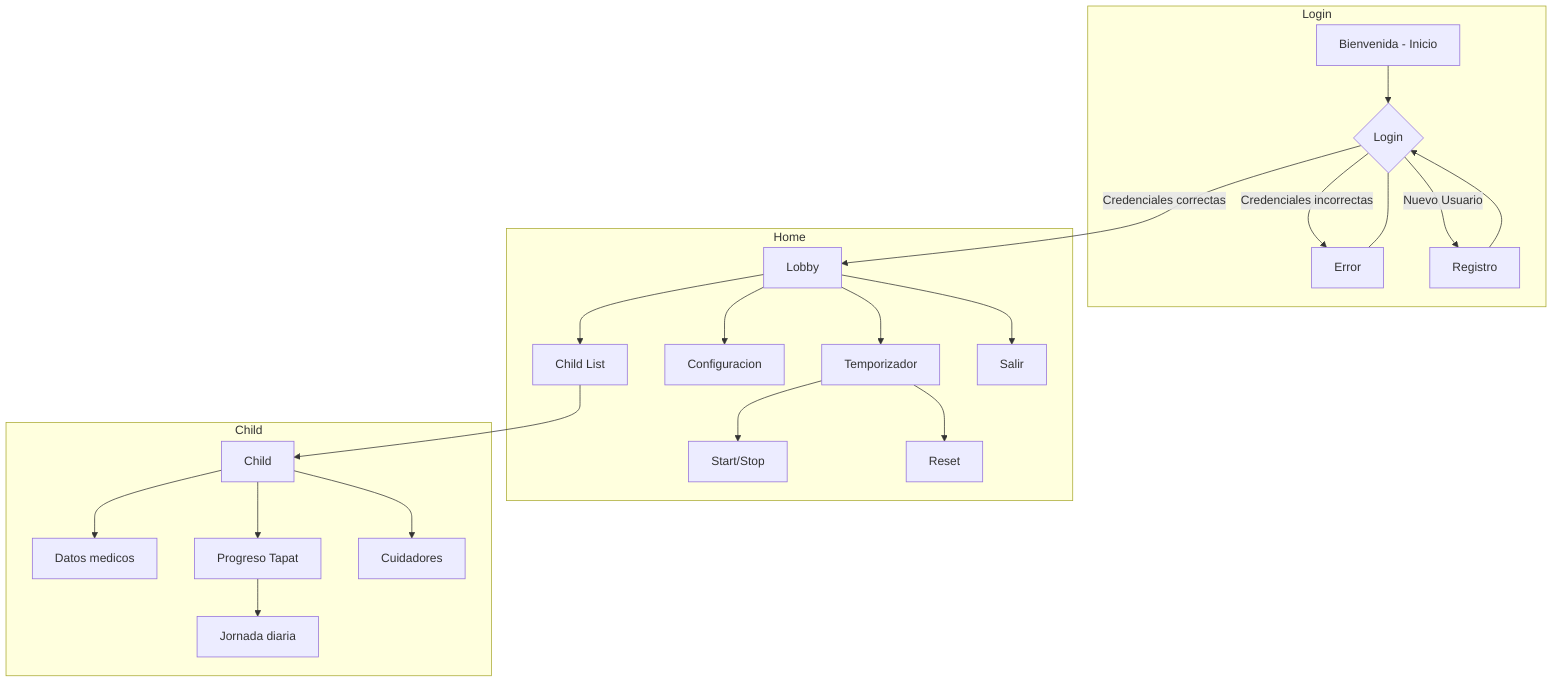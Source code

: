 flowchart TB;
    subgraph Login
    A[Bienvenida - Inicio] --> B{Login}
    B --> |Credenciales incorrectas|Y[Error]---
    B --> |Nuevo Usuario|C[Registro] --> B
    end
    subgraph Home
    B --> |Credenciales correctas|D[Lobby]
    D --> E[Child List]
    D --> G[Configuracion]
    D --> S[Temporizador] --> U[Start/Stop]
    D --> Salir
    S --> Reset
    end
    subgraph Child
    E --> F[Child]
    F --> K[Datos medicos]
    F --> L[Progreso Tapat] --> I[Jornada diaria]
    F --> T[Cuidadores]
    end